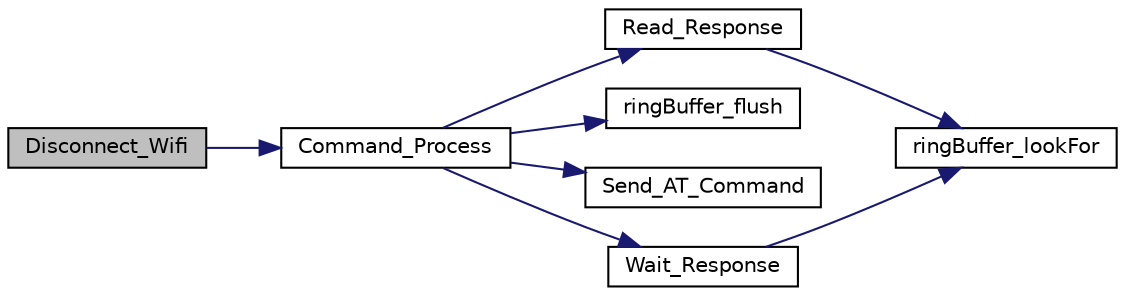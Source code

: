 digraph "Disconnect_Wifi"
{
 // LATEX_PDF_SIZE
  edge [fontname="Helvetica",fontsize="10",labelfontname="Helvetica",labelfontsize="10"];
  node [fontname="Helvetica",fontsize="10",shape=record];
  rankdir="LR";
  Node1 [label="Disconnect_Wifi",height=0.2,width=0.4,color="black", fillcolor="grey75", style="filled", fontcolor="black",tooltip="This function handles AT commands to disconnect the wifi."];
  Node1 -> Node2 [color="midnightblue",fontsize="10",style="solid",fontname="Helvetica"];
  Node2 [label="Command_Process",height=0.2,width=0.4,color="black", fillcolor="white", style="filled",URL="$esp8266_8c.html#a4d865414cc80220c97d3056c9fad2516",tooltip="This function handles AT commands and waits the messages expected from the ESP8266."];
  Node2 -> Node3 [color="midnightblue",fontsize="10",style="solid",fontname="Helvetica"];
  Node3 [label="Read_Response",height=0.2,width=0.4,color="black", fillcolor="white", style="filled",URL="$esp8266_8c.html#a38e4927f2a0f897c44d993be83e96aba",tooltip="Read the specified message from the ring buffer."];
  Node3 -> Node4 [color="midnightblue",fontsize="10",style="solid",fontname="Helvetica"];
  Node4 [label="ringBuffer_lookFor",height=0.2,width=0.4,color="black", fillcolor="white", style="filled",URL="$ring__buffer_8c.html#ad584e76089ed7066f0b7a45221f19fc4",tooltip="Search a specific data array in the ring buffer ."];
  Node2 -> Node5 [color="midnightblue",fontsize="10",style="solid",fontname="Helvetica"];
  Node5 [label="ringBuffer_flush",height=0.2,width=0.4,color="black", fillcolor="white", style="filled",URL="$ring__buffer_8c.html#ac51239e5fb9265802477417817fbf614",tooltip="Clear the ring buffer."];
  Node2 -> Node6 [color="midnightblue",fontsize="10",style="solid",fontname="Helvetica"];
  Node6 [label="Send_AT_Command",height=0.2,width=0.4,color="black", fillcolor="white", style="filled",URL="$esp8266_8c.html#aa60813d3a65743ce3d8bd71760121bf5",tooltip="AT command send function."];
  Node2 -> Node7 [color="midnightblue",fontsize="10",style="solid",fontname="Helvetica"];
  Node7 [label="Wait_Response",height=0.2,width=0.4,color="black", fillcolor="white", style="filled",URL="$esp8266_8c.html#a1c690cd3883ffc79b729c4d46760cd64",tooltip="Wait the specified message."];
  Node7 -> Node4 [color="midnightblue",fontsize="10",style="solid",fontname="Helvetica"];
}
